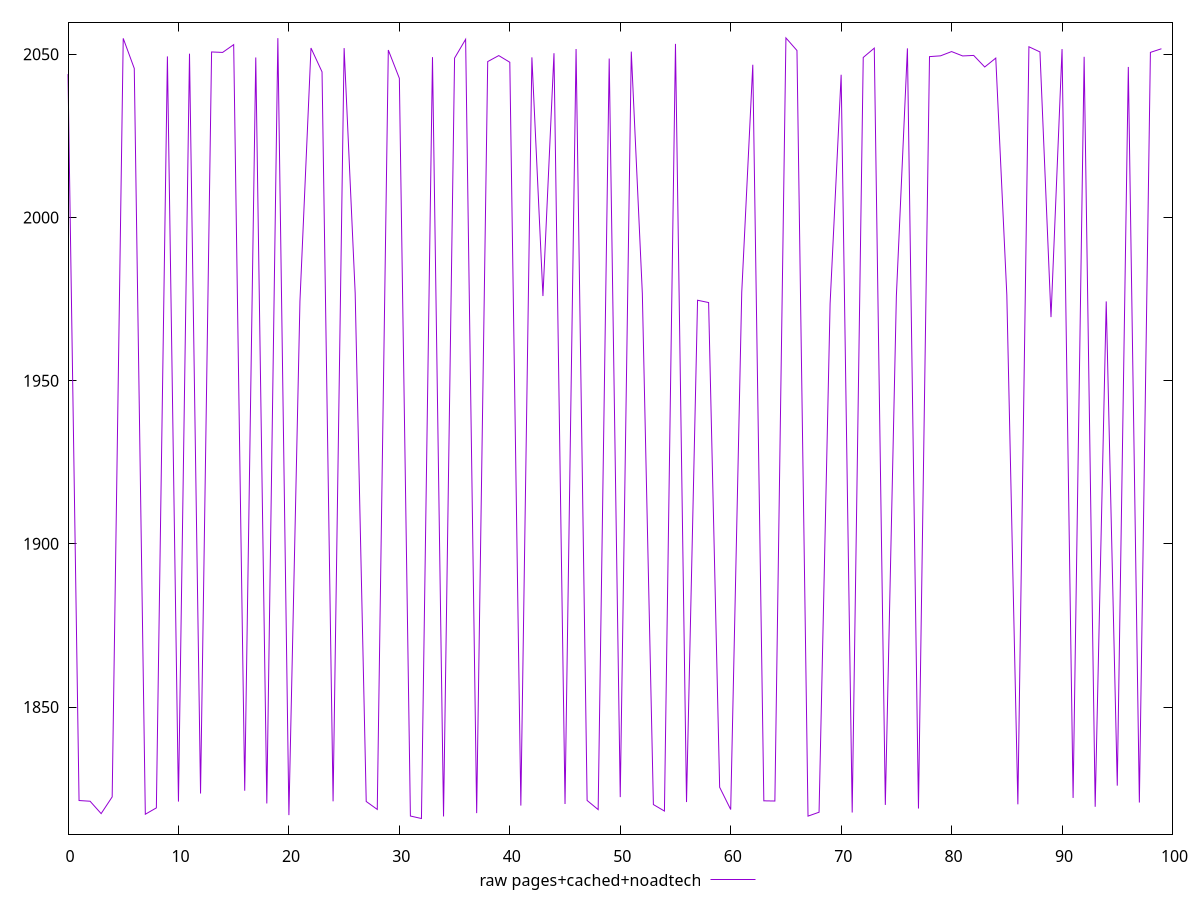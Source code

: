 $_rawPagesCachedNoadtech <<EOF
2043.9419500000004
1821.3698
1821.1518
1817.3622000000003
1822.4845999999998
2054.86945
2045.6554999999998
1817.1689999999999
1819.1131999999998
2049.3331500000004
1821.0408000000004
2050.1835
1823.5234
2050.7028
2050.5652
2052.9452
1824.3698
2049.0195999999996
1820.4665999999997
2054.9394
1816.8900999999998
1974.3387999999998
2051.91345
2044.59955
1821.1183999999998
2051.8925
1976.8339000000003
1821.0764
1818.6442000000006
2051.2968499999997
2042.6281999999999
1816.6218
1815.857
2049.1142
1816.4973999999997
2048.8214000000003
2054.5781
1817.5154
2047.75715
2049.59375
2047.5476999999998
1819.8089999999997
2049.0571500000005
1975.9296999999997
2050.3208
1820.2986
2051.609
1821.3898
1818.5938
2048.69065
1822.4114
2050.80595
1976.6855
1820.1362
1818.1468000000004
2053.1765000000005
1820.8984
1974.64
1973.9307
1825.4321999999997
1818.6126
1977.035
2046.784
1821.2778000000003
1821.2168
2055.00835
2051.149
1816.5915999999997
1817.7876000000003
1973.6056
2043.71475
1817.6853999999998
2049.01715
2051.8791
1820.0284000000001
1975.9665
2051.8097500000003
1818.9114000000002
2049.27755
2049.5170499999995
2050.82195
2049.4836999999998
2049.6412
2046.0961999999995
2048.8229
1976.2801999999997
1820.2071999999998
2052.29325
2050.71205
1969.4754999999996
2051.59
1822.1562
2049.22255
1819.4438
1974.2732999999994
1825.9324000000001
2046.1211999999996
1820.7462
2050.5744000000004
2051.6859499999996
EOF
set key outside below
set terminal pngcairo
set output "report_00006_2020-11-02T20-21-41.718Z/first-meaningful-paint/pages+cached+noadtech//raw.png"
set yrange [1811.073973:2059.791377]
plot $_rawPagesCachedNoadtech title "raw pages+cached+noadtech" with line ,